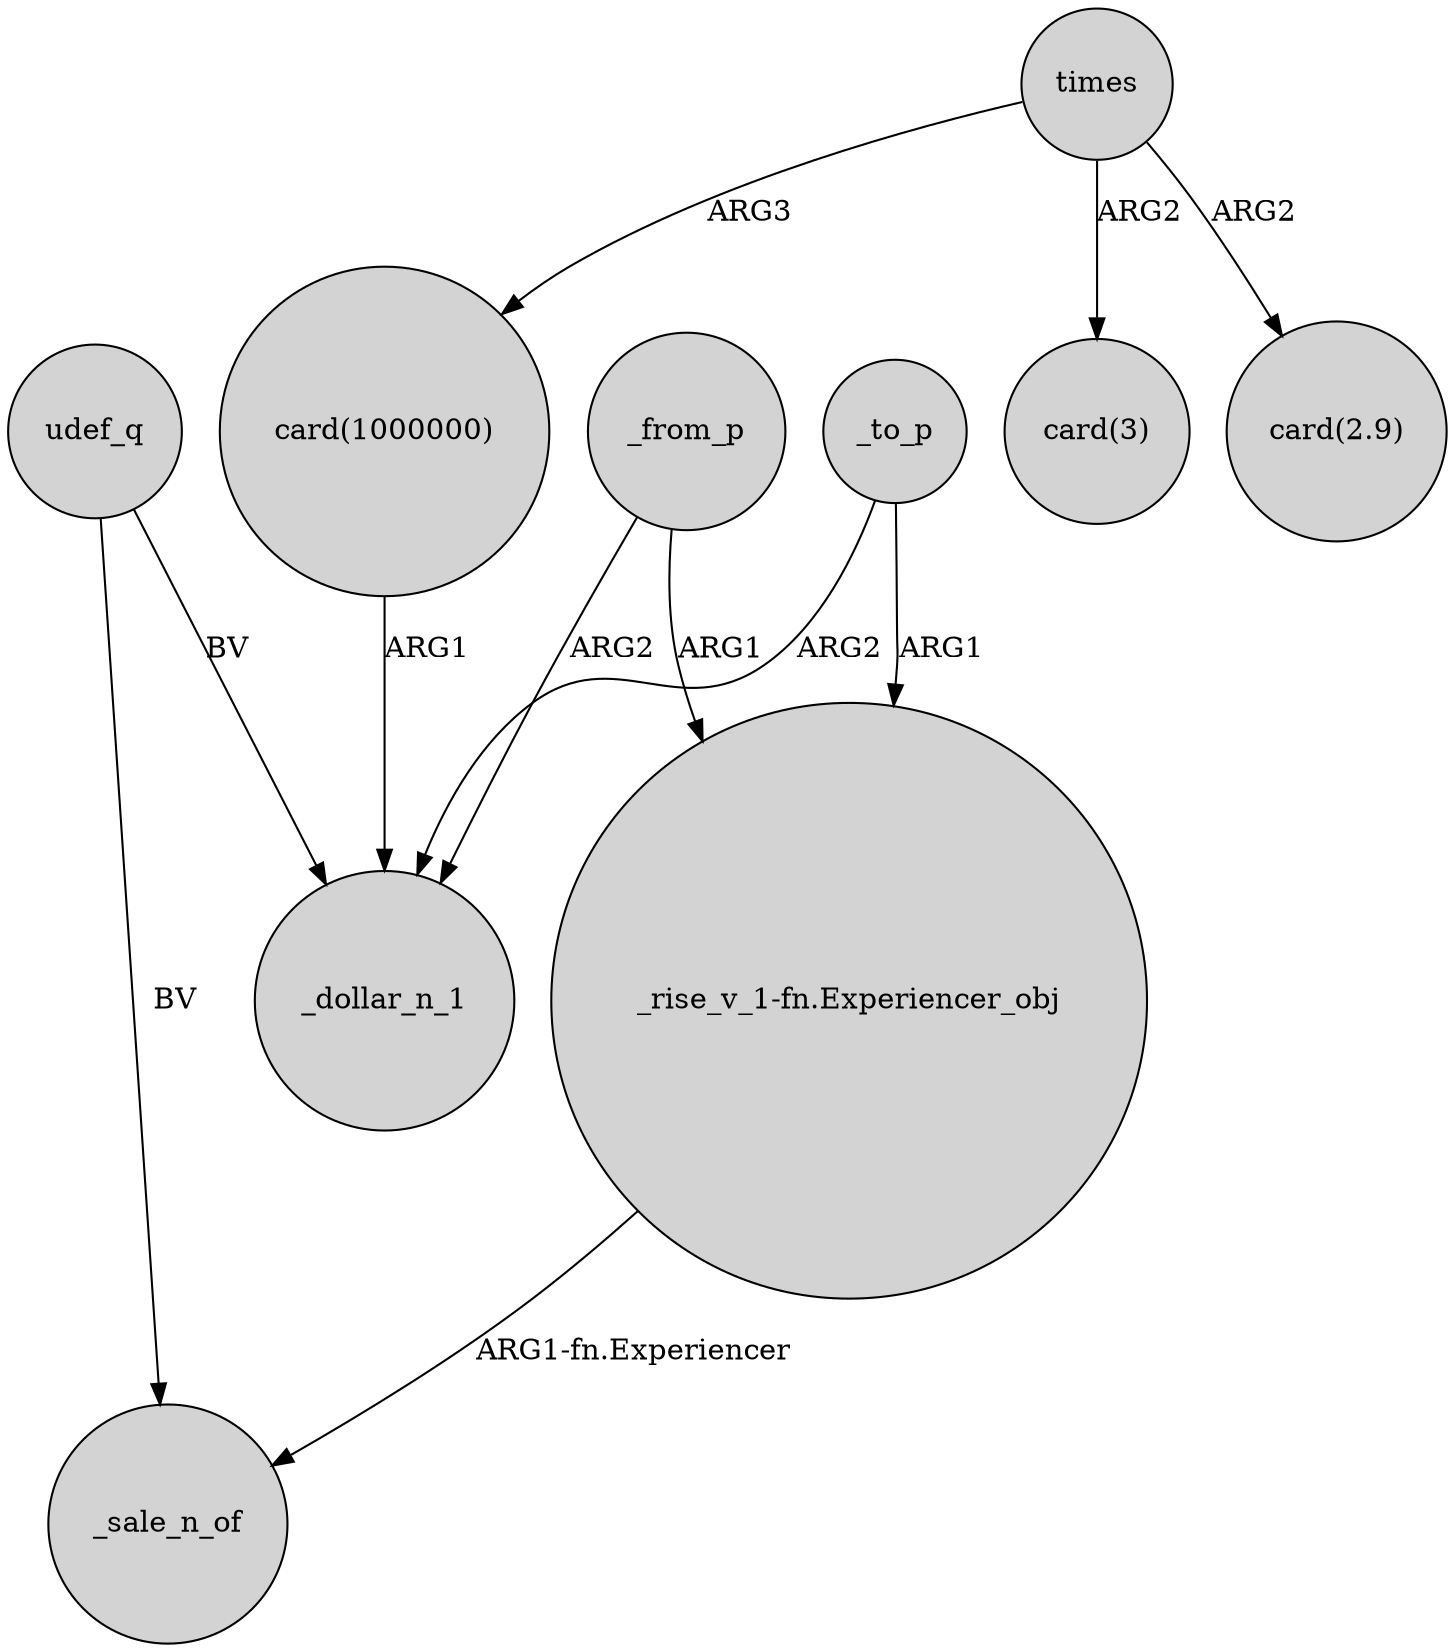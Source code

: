 digraph {
	node [shape=circle style=filled]
	times -> "card(1000000)" [label=ARG3]
	times -> "card(3)" [label=ARG2]
	udef_q -> _sale_n_of [label=BV]
	_to_p -> _dollar_n_1 [label=ARG2]
	_to_p -> "_rise_v_1-fn.Experiencer_obj" [label=ARG1]
	udef_q -> _dollar_n_1 [label=BV]
	"card(1000000)" -> _dollar_n_1 [label=ARG1]
	times -> "card(2.9)" [label=ARG2]
	_from_p -> _dollar_n_1 [label=ARG2]
	_from_p -> "_rise_v_1-fn.Experiencer_obj" [label=ARG1]
	"_rise_v_1-fn.Experiencer_obj" -> _sale_n_of [label="ARG1-fn.Experiencer"]
}
